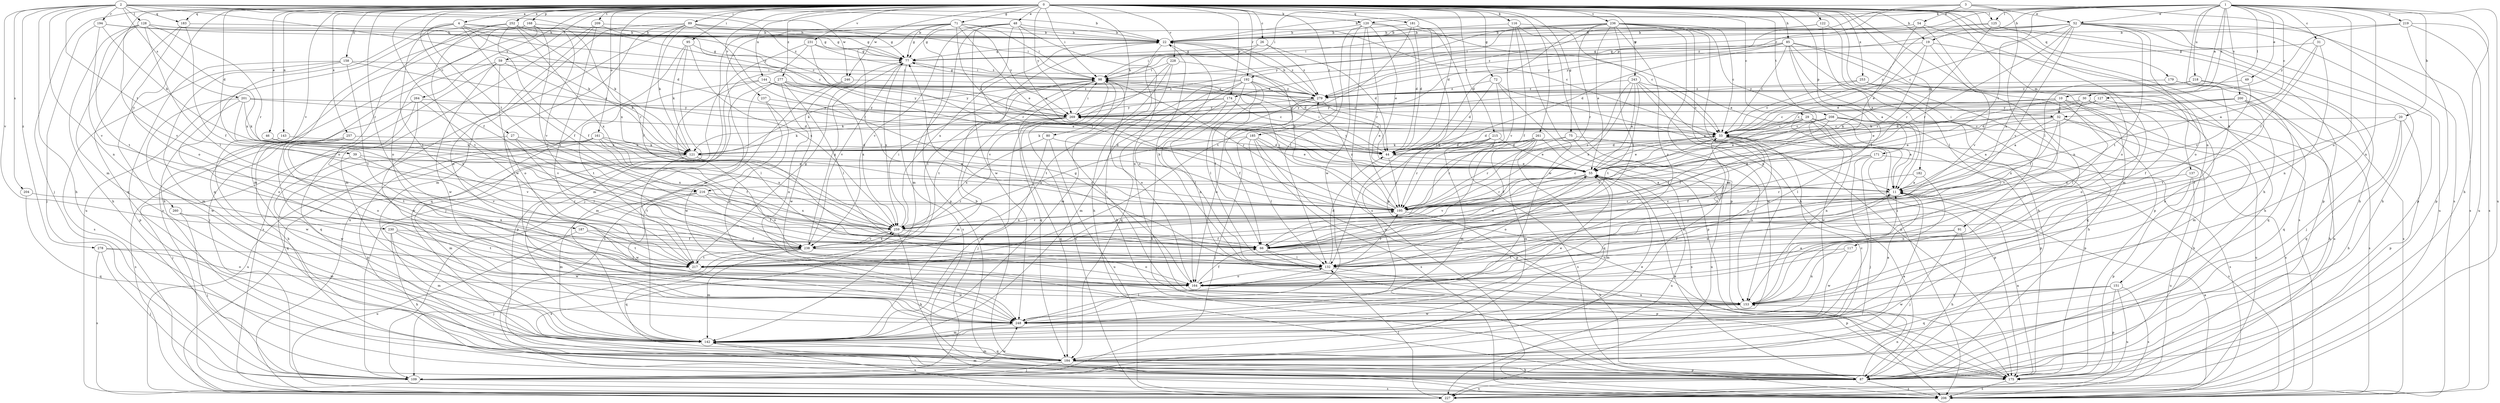 strict digraph  {
0;
1;
2;
3;
4;
10;
11;
19;
20;
22;
26;
27;
29;
30;
31;
32;
33;
39;
44;
46;
48;
49;
52;
54;
55;
59;
66;
71;
72;
75;
77;
80;
85;
87;
89;
91;
95;
98;
109;
116;
117;
120;
121;
122;
125;
127;
128;
132;
137;
142;
143;
144;
151;
153;
158;
161;
164;
168;
171;
174;
175;
179;
181;
182;
183;
184;
185;
187;
192;
194;
195;
200;
201;
204;
206;
208;
209;
215;
216;
217;
218;
219;
227;
228;
230;
231;
236;
237;
238;
243;
246;
248;
252;
253;
257;
259;
260;
261;
264;
269;
277;
278;
279;
0 -> 4  [label=a];
0 -> 19  [label=b];
0 -> 26  [label=c];
0 -> 27  [label=c];
0 -> 29  [label=c];
0 -> 39  [label=d];
0 -> 44  [label=d];
0 -> 46  [label=e];
0 -> 48  [label=e];
0 -> 59  [label=f];
0 -> 66  [label=f];
0 -> 71  [label=g];
0 -> 72  [label=g];
0 -> 75  [label=g];
0 -> 80  [label=h];
0 -> 85  [label=h];
0 -> 87  [label=h];
0 -> 89  [label=i];
0 -> 91  [label=i];
0 -> 95  [label=i];
0 -> 98  [label=i];
0 -> 109  [label=j];
0 -> 116  [label=k];
0 -> 122  [label=l];
0 -> 125  [label=l];
0 -> 137  [label=m];
0 -> 142  [label=m];
0 -> 143  [label=n];
0 -> 144  [label=n];
0 -> 151  [label=n];
0 -> 153  [label=n];
0 -> 158  [label=o];
0 -> 161  [label=o];
0 -> 168  [label=p];
0 -> 171  [label=p];
0 -> 174  [label=p];
0 -> 179  [label=q];
0 -> 181  [label=q];
0 -> 182  [label=q];
0 -> 183  [label=q];
0 -> 185  [label=r];
0 -> 187  [label=r];
0 -> 192  [label=r];
0 -> 208  [label=t];
0 -> 209  [label=t];
0 -> 215  [label=t];
0 -> 228  [label=v];
0 -> 230  [label=v];
0 -> 231  [label=v];
0 -> 236  [label=v];
0 -> 237  [label=v];
0 -> 243  [label=w];
0 -> 246  [label=w];
0 -> 252  [label=x];
0 -> 253  [label=x];
0 -> 257  [label=x];
0 -> 259  [label=x];
0 -> 260  [label=y];
0 -> 261  [label=y];
0 -> 264  [label=y];
0 -> 269  [label=y];
0 -> 277  [label=z];
1 -> 10  [label=a];
1 -> 19  [label=b];
1 -> 20  [label=b];
1 -> 22  [label=b];
1 -> 30  [label=c];
1 -> 31  [label=c];
1 -> 32  [label=c];
1 -> 49  [label=e];
1 -> 52  [label=e];
1 -> 87  [label=h];
1 -> 117  [label=k];
1 -> 120  [label=k];
1 -> 125  [label=l];
1 -> 127  [label=l];
1 -> 153  [label=n];
1 -> 164  [label=o];
1 -> 192  [label=r];
1 -> 200  [label=s];
1 -> 216  [label=t];
1 -> 218  [label=u];
1 -> 219  [label=u];
1 -> 227  [label=u];
2 -> 22  [label=b];
2 -> 44  [label=d];
2 -> 87  [label=h];
2 -> 120  [label=k];
2 -> 128  [label=l];
2 -> 153  [label=n];
2 -> 183  [label=q];
2 -> 194  [label=r];
2 -> 201  [label=s];
2 -> 204  [label=s];
2 -> 216  [label=t];
2 -> 238  [label=v];
2 -> 246  [label=w];
2 -> 269  [label=y];
2 -> 278  [label=z];
2 -> 279  [label=z];
3 -> 52  [label=e];
3 -> 54  [label=e];
3 -> 98  [label=i];
3 -> 132  [label=l];
3 -> 174  [label=p];
3 -> 206  [label=s];
3 -> 279  [label=z];
4 -> 22  [label=b];
4 -> 32  [label=c];
4 -> 66  [label=f];
4 -> 87  [label=h];
4 -> 121  [label=k];
4 -> 216  [label=t];
4 -> 217  [label=t];
4 -> 269  [label=y];
10 -> 32  [label=c];
10 -> 55  [label=e];
10 -> 121  [label=k];
10 -> 132  [label=l];
10 -> 142  [label=m];
10 -> 164  [label=o];
10 -> 269  [label=y];
11 -> 55  [label=e];
11 -> 164  [label=o];
11 -> 195  [label=r];
19 -> 55  [label=e];
19 -> 77  [label=g];
19 -> 87  [label=h];
19 -> 195  [label=r];
19 -> 238  [label=v];
20 -> 33  [label=c];
20 -> 66  [label=f];
20 -> 87  [label=h];
20 -> 175  [label=p];
20 -> 184  [label=q];
22 -> 77  [label=g];
22 -> 87  [label=h];
22 -> 164  [label=o];
22 -> 259  [label=x];
22 -> 279  [label=z];
26 -> 44  [label=d];
26 -> 77  [label=g];
26 -> 98  [label=i];
26 -> 279  [label=z];
27 -> 44  [label=d];
27 -> 109  [label=j];
27 -> 132  [label=l];
27 -> 259  [label=x];
29 -> 11  [label=a];
29 -> 33  [label=c];
29 -> 66  [label=f];
29 -> 121  [label=k];
29 -> 153  [label=n];
29 -> 175  [label=p];
29 -> 248  [label=w];
30 -> 11  [label=a];
30 -> 33  [label=c];
30 -> 66  [label=f];
30 -> 87  [label=h];
30 -> 121  [label=k];
30 -> 269  [label=y];
31 -> 11  [label=a];
31 -> 77  [label=g];
31 -> 153  [label=n];
31 -> 195  [label=r];
32 -> 11  [label=a];
32 -> 33  [label=c];
32 -> 55  [label=e];
32 -> 87  [label=h];
32 -> 227  [label=u];
32 -> 238  [label=v];
32 -> 259  [label=x];
33 -> 44  [label=d];
33 -> 55  [label=e];
33 -> 132  [label=l];
33 -> 164  [label=o];
33 -> 175  [label=p];
33 -> 206  [label=s];
33 -> 259  [label=x];
39 -> 55  [label=e];
39 -> 238  [label=v];
39 -> 248  [label=w];
44 -> 55  [label=e];
44 -> 98  [label=i];
44 -> 195  [label=r];
44 -> 269  [label=y];
46 -> 121  [label=k];
46 -> 238  [label=v];
48 -> 22  [label=b];
48 -> 33  [label=c];
48 -> 55  [label=e];
48 -> 77  [label=g];
48 -> 142  [label=m];
48 -> 153  [label=n];
48 -> 195  [label=r];
48 -> 238  [label=v];
48 -> 248  [label=w];
49 -> 195  [label=r];
49 -> 279  [label=z];
52 -> 22  [label=b];
52 -> 33  [label=c];
52 -> 77  [label=g];
52 -> 87  [label=h];
52 -> 164  [label=o];
52 -> 175  [label=p];
52 -> 195  [label=r];
52 -> 206  [label=s];
52 -> 217  [label=t];
52 -> 227  [label=u];
52 -> 238  [label=v];
52 -> 259  [label=x];
52 -> 269  [label=y];
54 -> 22  [label=b];
54 -> 55  [label=e];
54 -> 98  [label=i];
54 -> 142  [label=m];
54 -> 164  [label=o];
55 -> 11  [label=a];
55 -> 142  [label=m];
55 -> 164  [label=o];
55 -> 195  [label=r];
55 -> 227  [label=u];
55 -> 238  [label=v];
59 -> 98  [label=i];
59 -> 109  [label=j];
59 -> 121  [label=k];
59 -> 164  [label=o];
59 -> 206  [label=s];
59 -> 248  [label=w];
66 -> 55  [label=e];
66 -> 132  [label=l];
66 -> 175  [label=p];
71 -> 22  [label=b];
71 -> 44  [label=d];
71 -> 55  [label=e];
71 -> 77  [label=g];
71 -> 98  [label=i];
71 -> 109  [label=j];
71 -> 132  [label=l];
71 -> 142  [label=m];
71 -> 175  [label=p];
71 -> 269  [label=y];
72 -> 11  [label=a];
72 -> 44  [label=d];
72 -> 175  [label=p];
72 -> 195  [label=r];
72 -> 279  [label=z];
75 -> 121  [label=k];
75 -> 153  [label=n];
75 -> 195  [label=r];
75 -> 227  [label=u];
77 -> 98  [label=i];
77 -> 206  [label=s];
77 -> 238  [label=v];
77 -> 259  [label=x];
80 -> 44  [label=d];
80 -> 142  [label=m];
80 -> 227  [label=u];
80 -> 259  [label=x];
85 -> 11  [label=a];
85 -> 33  [label=c];
85 -> 44  [label=d];
85 -> 66  [label=f];
85 -> 77  [label=g];
85 -> 87  [label=h];
85 -> 175  [label=p];
85 -> 206  [label=s];
85 -> 279  [label=z];
87 -> 55  [label=e];
87 -> 142  [label=m];
87 -> 153  [label=n];
87 -> 206  [label=s];
87 -> 227  [label=u];
89 -> 22  [label=b];
89 -> 66  [label=f];
89 -> 77  [label=g];
89 -> 98  [label=i];
89 -> 121  [label=k];
89 -> 142  [label=m];
89 -> 195  [label=r];
89 -> 227  [label=u];
89 -> 248  [label=w];
91 -> 66  [label=f];
91 -> 87  [label=h];
91 -> 109  [label=j];
91 -> 164  [label=o];
95 -> 77  [label=g];
95 -> 121  [label=k];
95 -> 184  [label=q];
95 -> 227  [label=u];
95 -> 259  [label=x];
98 -> 77  [label=g];
98 -> 164  [label=o];
98 -> 184  [label=q];
98 -> 195  [label=r];
98 -> 217  [label=t];
98 -> 227  [label=u];
98 -> 279  [label=z];
109 -> 206  [label=s];
109 -> 248  [label=w];
116 -> 11  [label=a];
116 -> 22  [label=b];
116 -> 66  [label=f];
116 -> 175  [label=p];
116 -> 238  [label=v];
116 -> 248  [label=w];
117 -> 153  [label=n];
117 -> 217  [label=t];
117 -> 248  [label=w];
120 -> 22  [label=b];
120 -> 33  [label=c];
120 -> 44  [label=d];
120 -> 55  [label=e];
120 -> 132  [label=l];
120 -> 195  [label=r];
120 -> 206  [label=s];
120 -> 248  [label=w];
121 -> 142  [label=m];
121 -> 164  [label=o];
121 -> 195  [label=r];
121 -> 217  [label=t];
122 -> 11  [label=a];
122 -> 22  [label=b];
122 -> 132  [label=l];
122 -> 279  [label=z];
125 -> 22  [label=b];
125 -> 33  [label=c];
125 -> 87  [label=h];
125 -> 175  [label=p];
125 -> 195  [label=r];
127 -> 44  [label=d];
127 -> 153  [label=n];
127 -> 269  [label=y];
128 -> 22  [label=b];
128 -> 77  [label=g];
128 -> 87  [label=h];
128 -> 132  [label=l];
128 -> 195  [label=r];
128 -> 217  [label=t];
128 -> 238  [label=v];
128 -> 259  [label=x];
132 -> 11  [label=a];
132 -> 22  [label=b];
132 -> 44  [label=d];
132 -> 164  [label=o];
132 -> 175  [label=p];
132 -> 195  [label=r];
137 -> 11  [label=a];
137 -> 175  [label=p];
137 -> 227  [label=u];
142 -> 184  [label=q];
142 -> 227  [label=u];
143 -> 121  [label=k];
143 -> 248  [label=w];
144 -> 55  [label=e];
144 -> 132  [label=l];
144 -> 217  [label=t];
144 -> 269  [label=y];
144 -> 279  [label=z];
151 -> 153  [label=n];
151 -> 175  [label=p];
151 -> 184  [label=q];
151 -> 206  [label=s];
151 -> 227  [label=u];
151 -> 248  [label=w];
153 -> 11  [label=a];
153 -> 98  [label=i];
153 -> 248  [label=w];
158 -> 33  [label=c];
158 -> 98  [label=i];
158 -> 142  [label=m];
158 -> 175  [label=p];
158 -> 206  [label=s];
158 -> 217  [label=t];
161 -> 11  [label=a];
161 -> 66  [label=f];
161 -> 121  [label=k];
161 -> 175  [label=p];
161 -> 184  [label=q];
161 -> 227  [label=u];
161 -> 259  [label=x];
164 -> 66  [label=f];
164 -> 77  [label=g];
164 -> 153  [label=n];
168 -> 22  [label=b];
168 -> 132  [label=l];
168 -> 142  [label=m];
168 -> 164  [label=o];
168 -> 184  [label=q];
168 -> 195  [label=r];
168 -> 206  [label=s];
168 -> 238  [label=v];
171 -> 55  [label=e];
171 -> 66  [label=f];
171 -> 109  [label=j];
171 -> 206  [label=s];
171 -> 248  [label=w];
174 -> 33  [label=c];
174 -> 87  [label=h];
174 -> 121  [label=k];
174 -> 132  [label=l];
174 -> 269  [label=y];
175 -> 11  [label=a];
175 -> 206  [label=s];
179 -> 206  [label=s];
179 -> 227  [label=u];
179 -> 279  [label=z];
181 -> 22  [label=b];
181 -> 44  [label=d];
181 -> 132  [label=l];
181 -> 175  [label=p];
181 -> 217  [label=t];
182 -> 11  [label=a];
182 -> 153  [label=n];
182 -> 195  [label=r];
183 -> 22  [label=b];
183 -> 66  [label=f];
183 -> 164  [label=o];
183 -> 184  [label=q];
184 -> 11  [label=a];
184 -> 22  [label=b];
184 -> 33  [label=c];
184 -> 55  [label=e];
184 -> 87  [label=h];
184 -> 109  [label=j];
184 -> 142  [label=m];
184 -> 175  [label=p];
185 -> 44  [label=d];
185 -> 55  [label=e];
185 -> 109  [label=j];
185 -> 132  [label=l];
185 -> 175  [label=p];
185 -> 206  [label=s];
185 -> 259  [label=x];
187 -> 66  [label=f];
187 -> 217  [label=t];
187 -> 227  [label=u];
192 -> 33  [label=c];
192 -> 66  [label=f];
192 -> 121  [label=k];
192 -> 132  [label=l];
192 -> 142  [label=m];
192 -> 153  [label=n];
192 -> 184  [label=q];
192 -> 217  [label=t];
192 -> 279  [label=z];
194 -> 22  [label=b];
194 -> 77  [label=g];
194 -> 109  [label=j];
194 -> 121  [label=k];
194 -> 238  [label=v];
195 -> 22  [label=b];
195 -> 33  [label=c];
195 -> 87  [label=h];
195 -> 98  [label=i];
195 -> 259  [label=x];
195 -> 279  [label=z];
200 -> 33  [label=c];
200 -> 44  [label=d];
200 -> 184  [label=q];
200 -> 206  [label=s];
200 -> 217  [label=t];
200 -> 269  [label=y];
201 -> 44  [label=d];
201 -> 121  [label=k];
201 -> 164  [label=o];
201 -> 248  [label=w];
201 -> 259  [label=x];
201 -> 269  [label=y];
204 -> 184  [label=q];
204 -> 195  [label=r];
206 -> 11  [label=a];
206 -> 259  [label=x];
208 -> 33  [label=c];
208 -> 44  [label=d];
208 -> 55  [label=e];
208 -> 66  [label=f];
208 -> 132  [label=l];
208 -> 175  [label=p];
208 -> 206  [label=s];
209 -> 22  [label=b];
209 -> 77  [label=g];
209 -> 142  [label=m];
209 -> 153  [label=n];
209 -> 217  [label=t];
215 -> 44  [label=d];
215 -> 55  [label=e];
215 -> 142  [label=m];
215 -> 195  [label=r];
215 -> 206  [label=s];
215 -> 248  [label=w];
216 -> 66  [label=f];
216 -> 142  [label=m];
216 -> 195  [label=r];
216 -> 248  [label=w];
216 -> 259  [label=x];
217 -> 33  [label=c];
217 -> 77  [label=g];
217 -> 248  [label=w];
218 -> 66  [label=f];
218 -> 109  [label=j];
218 -> 184  [label=q];
218 -> 279  [label=z];
219 -> 22  [label=b];
219 -> 175  [label=p];
219 -> 206  [label=s];
219 -> 227  [label=u];
219 -> 269  [label=y];
227 -> 132  [label=l];
228 -> 44  [label=d];
228 -> 87  [label=h];
228 -> 98  [label=i];
228 -> 142  [label=m];
228 -> 238  [label=v];
230 -> 66  [label=f];
230 -> 87  [label=h];
230 -> 142  [label=m];
230 -> 217  [label=t];
230 -> 248  [label=w];
231 -> 77  [label=g];
231 -> 109  [label=j];
231 -> 142  [label=m];
231 -> 195  [label=r];
231 -> 279  [label=z];
236 -> 22  [label=b];
236 -> 33  [label=c];
236 -> 44  [label=d];
236 -> 55  [label=e];
236 -> 87  [label=h];
236 -> 98  [label=i];
236 -> 132  [label=l];
236 -> 142  [label=m];
236 -> 153  [label=n];
236 -> 164  [label=o];
236 -> 195  [label=r];
236 -> 206  [label=s];
236 -> 269  [label=y];
237 -> 153  [label=n];
237 -> 248  [label=w];
237 -> 269  [label=y];
238 -> 77  [label=g];
238 -> 98  [label=i];
238 -> 109  [label=j];
238 -> 142  [label=m];
238 -> 164  [label=o];
238 -> 184  [label=q];
238 -> 217  [label=t];
238 -> 259  [label=x];
243 -> 33  [label=c];
243 -> 55  [label=e];
243 -> 175  [label=p];
243 -> 195  [label=r];
243 -> 217  [label=t];
243 -> 248  [label=w];
243 -> 259  [label=x];
243 -> 279  [label=z];
246 -> 206  [label=s];
246 -> 248  [label=w];
246 -> 279  [label=z];
248 -> 11  [label=a];
248 -> 55  [label=e];
248 -> 132  [label=l];
248 -> 142  [label=m];
252 -> 22  [label=b];
252 -> 33  [label=c];
252 -> 66  [label=f];
252 -> 121  [label=k];
252 -> 164  [label=o];
252 -> 217  [label=t];
252 -> 227  [label=u];
252 -> 259  [label=x];
253 -> 33  [label=c];
253 -> 87  [label=h];
253 -> 184  [label=q];
253 -> 279  [label=z];
257 -> 121  [label=k];
257 -> 164  [label=o];
257 -> 206  [label=s];
257 -> 217  [label=t];
259 -> 66  [label=f];
259 -> 87  [label=h];
259 -> 98  [label=i];
259 -> 195  [label=r];
259 -> 238  [label=v];
260 -> 109  [label=j];
260 -> 142  [label=m];
260 -> 259  [label=x];
261 -> 44  [label=d];
261 -> 66  [label=f];
261 -> 121  [label=k];
261 -> 142  [label=m];
261 -> 184  [label=q];
261 -> 195  [label=r];
261 -> 206  [label=s];
264 -> 87  [label=h];
264 -> 184  [label=q];
264 -> 238  [label=v];
264 -> 248  [label=w];
264 -> 269  [label=y];
269 -> 33  [label=c];
269 -> 98  [label=i];
269 -> 109  [label=j];
269 -> 121  [label=k];
269 -> 142  [label=m];
269 -> 184  [label=q];
277 -> 132  [label=l];
277 -> 142  [label=m];
277 -> 153  [label=n];
277 -> 175  [label=p];
277 -> 259  [label=x];
277 -> 269  [label=y];
277 -> 279  [label=z];
278 -> 109  [label=j];
278 -> 132  [label=l];
278 -> 164  [label=o];
278 -> 206  [label=s];
279 -> 22  [label=b];
279 -> 55  [label=e];
279 -> 66  [label=f];
279 -> 164  [label=o];
279 -> 269  [label=y];
}
